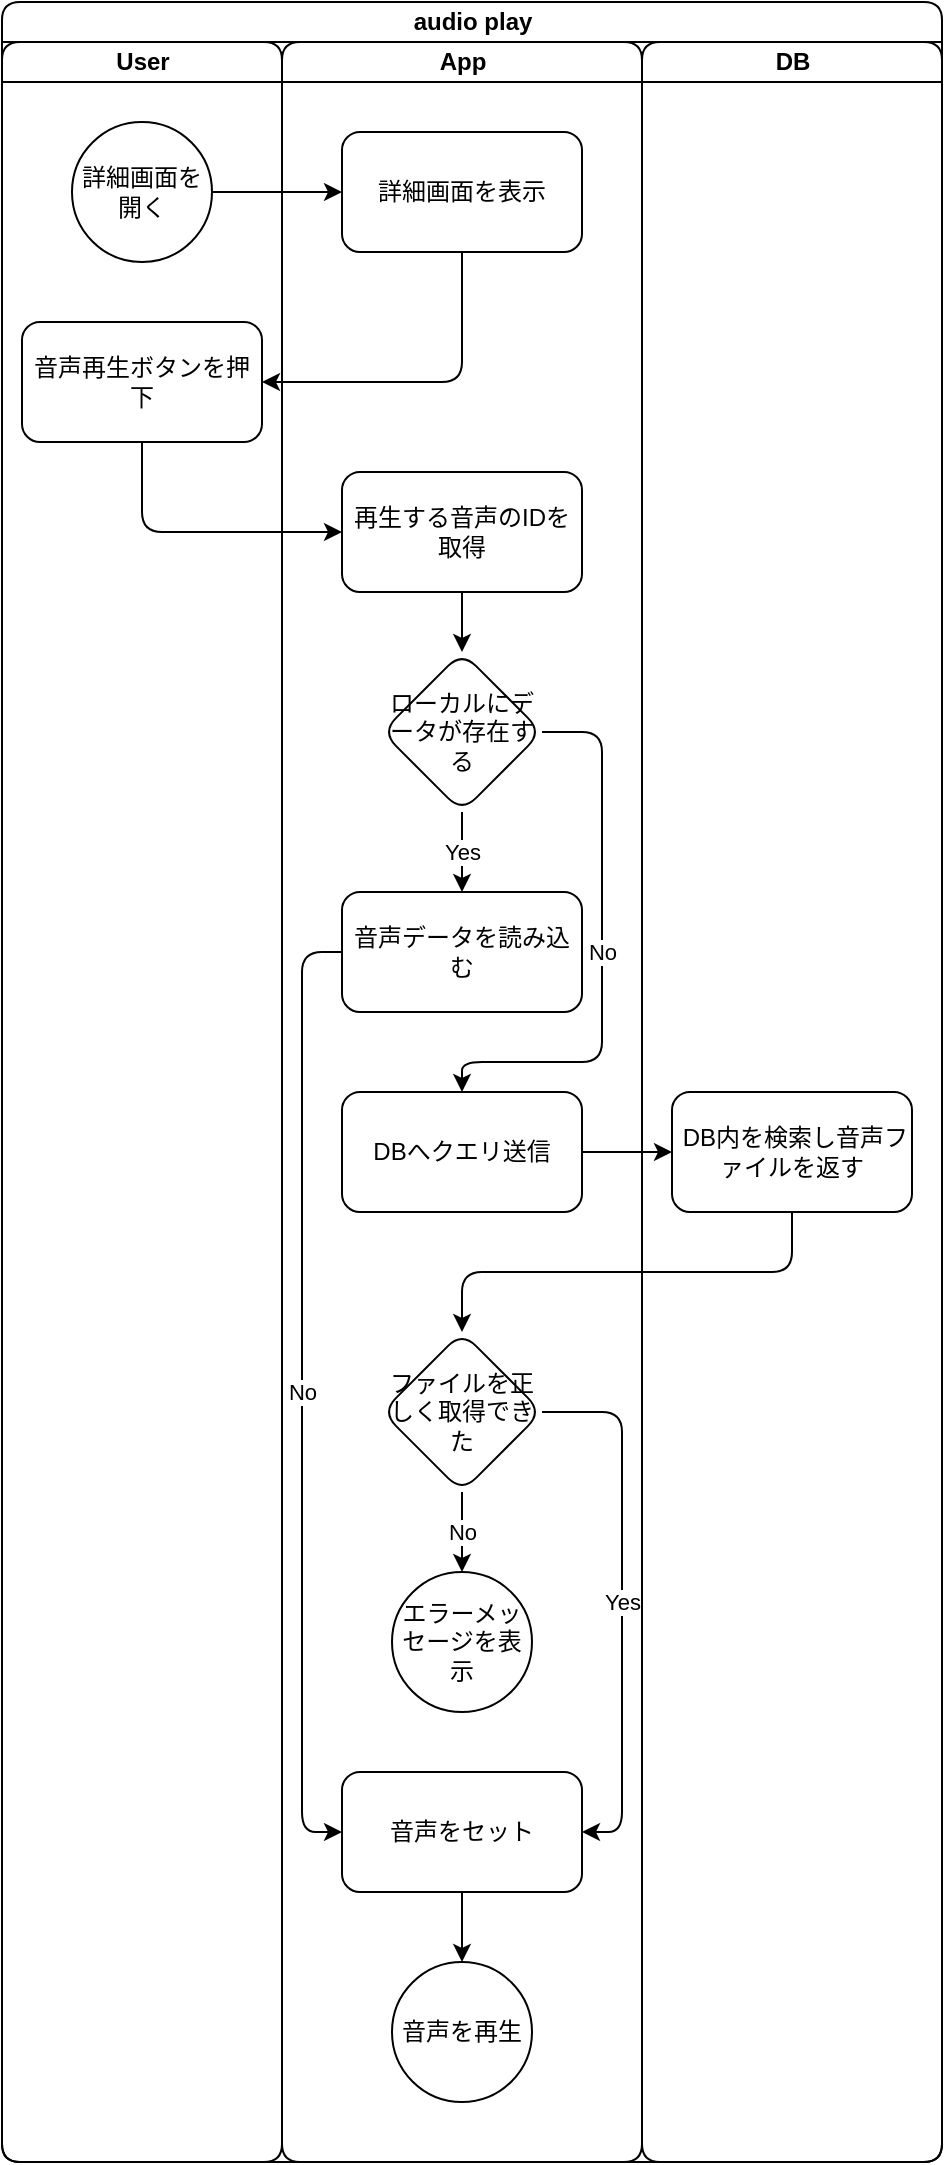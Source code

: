 <mxfile version="28.0.7">
  <diagram name="ページ1" id="ixvMhUvqegZui-Gaf56H">
    <mxGraphModel dx="926" dy="566" grid="1" gridSize="10" guides="1" tooltips="1" connect="1" arrows="1" fold="1" page="1" pageScale="1" pageWidth="827" pageHeight="1169" math="0" shadow="0">
      <root>
        <mxCell id="0" />
        <mxCell id="1" parent="0" />
        <mxCell id="TwlCqmL6k3qDxNwziJxh-1" value="audio play" style="swimlane;childLayout=stackLayout;resizeParent=1;resizeParentMax=0;startSize=20;html=1;rounded=1;" parent="1" vertex="1">
          <mxGeometry x="80" y="40" width="470" height="1080" as="geometry" />
        </mxCell>
        <mxCell id="TwlCqmL6k3qDxNwziJxh-2" value="User" style="swimlane;startSize=20;html=1;rounded=1;" parent="TwlCqmL6k3qDxNwziJxh-1" vertex="1">
          <mxGeometry y="20" width="140" height="1060" as="geometry" />
        </mxCell>
        <mxCell id="TwlCqmL6k3qDxNwziJxh-6" value="詳細画面を開く" style="ellipse;whiteSpace=wrap;html=1;rounded=1;" parent="TwlCqmL6k3qDxNwziJxh-2" vertex="1">
          <mxGeometry x="35" y="40" width="70" height="70" as="geometry" />
        </mxCell>
        <mxCell id="TwlCqmL6k3qDxNwziJxh-11" value="音声再生ボタンを押下" style="whiteSpace=wrap;html=1;rounded=1;" parent="TwlCqmL6k3qDxNwziJxh-2" vertex="1">
          <mxGeometry x="10" y="140" width="120" height="60" as="geometry" />
        </mxCell>
        <mxCell id="TwlCqmL6k3qDxNwziJxh-3" value="App" style="swimlane;startSize=20;html=1;rounded=1;" parent="TwlCqmL6k3qDxNwziJxh-1" vertex="1">
          <mxGeometry x="140" y="20" width="180" height="1060" as="geometry" />
        </mxCell>
        <mxCell id="TwlCqmL6k3qDxNwziJxh-7" value="詳細画面を表示" style="whiteSpace=wrap;html=1;rounded=1;" parent="TwlCqmL6k3qDxNwziJxh-3" vertex="1">
          <mxGeometry x="30" y="45" width="120" height="60" as="geometry" />
        </mxCell>
        <mxCell id="Nr4vIgIHicLwmZtwoVlx-9" value="No" style="edgeStyle=orthogonalEdgeStyle;rounded=1;orthogonalLoop=1;jettySize=auto;html=1;exitX=0.5;exitY=1;exitDx=0;exitDy=0;" edge="1" parent="TwlCqmL6k3qDxNwziJxh-3" source="TwlCqmL6k3qDxNwziJxh-20" target="TwlCqmL6k3qDxNwziJxh-33">
          <mxGeometry relative="1" as="geometry" />
        </mxCell>
        <mxCell id="Nr4vIgIHicLwmZtwoVlx-25" value="Yes" style="edgeStyle=orthogonalEdgeStyle;rounded=1;orthogonalLoop=1;jettySize=auto;html=1;exitX=1;exitY=0.5;exitDx=0;exitDy=0;entryX=1;entryY=0.5;entryDx=0;entryDy=0;" edge="1" parent="TwlCqmL6k3qDxNwziJxh-3" source="TwlCqmL6k3qDxNwziJxh-20" target="Nr4vIgIHicLwmZtwoVlx-11">
          <mxGeometry relative="1" as="geometry" />
        </mxCell>
        <mxCell id="TwlCqmL6k3qDxNwziJxh-20" value="ファイルを正しく取得できた" style="rhombus;whiteSpace=wrap;html=1;rounded=1;" parent="TwlCqmL6k3qDxNwziJxh-3" vertex="1">
          <mxGeometry x="50" y="645" width="80" height="80" as="geometry" />
        </mxCell>
        <mxCell id="TwlCqmL6k3qDxNwziJxh-33" value="エラーメッセージを表示" style="ellipse;whiteSpace=wrap;html=1;rounded=1;" parent="TwlCqmL6k3qDxNwziJxh-3" vertex="1">
          <mxGeometry x="55" y="765" width="70" height="70" as="geometry" />
        </mxCell>
        <mxCell id="Nr4vIgIHicLwmZtwoVlx-4" value="" style="edgeStyle=orthogonalEdgeStyle;rounded=1;orthogonalLoop=1;jettySize=auto;html=1;" edge="1" parent="TwlCqmL6k3qDxNwziJxh-3" source="Nr4vIgIHicLwmZtwoVlx-1" target="Nr4vIgIHicLwmZtwoVlx-3">
          <mxGeometry relative="1" as="geometry" />
        </mxCell>
        <mxCell id="Nr4vIgIHicLwmZtwoVlx-1" value="再生する音声のIDを取得" style="whiteSpace=wrap;html=1;rounded=1;" vertex="1" parent="TwlCqmL6k3qDxNwziJxh-3">
          <mxGeometry x="30" y="215" width="120" height="60" as="geometry" />
        </mxCell>
        <mxCell id="Nr4vIgIHicLwmZtwoVlx-17" value="Yes" style="edgeStyle=orthogonalEdgeStyle;rounded=1;orthogonalLoop=1;jettySize=auto;html=1;exitX=0.5;exitY=1;exitDx=0;exitDy=0;entryX=0.5;entryY=0;entryDx=0;entryDy=0;" edge="1" parent="TwlCqmL6k3qDxNwziJxh-3" source="Nr4vIgIHicLwmZtwoVlx-3" target="Nr4vIgIHicLwmZtwoVlx-16">
          <mxGeometry relative="1" as="geometry" />
        </mxCell>
        <mxCell id="Nr4vIgIHicLwmZtwoVlx-22" value="No" style="edgeStyle=orthogonalEdgeStyle;rounded=1;orthogonalLoop=1;jettySize=auto;html=1;exitX=1;exitY=0.5;exitDx=0;exitDy=0;entryX=0.5;entryY=0;entryDx=0;entryDy=0;" edge="1" parent="TwlCqmL6k3qDxNwziJxh-3" source="Nr4vIgIHicLwmZtwoVlx-3" target="Nr4vIgIHicLwmZtwoVlx-5">
          <mxGeometry relative="1" as="geometry">
            <Array as="points">
              <mxPoint x="160" y="345" />
              <mxPoint x="160" y="510" />
              <mxPoint x="90" y="510" />
            </Array>
          </mxGeometry>
        </mxCell>
        <mxCell id="Nr4vIgIHicLwmZtwoVlx-3" value="ローカルにデータが存在する" style="rhombus;whiteSpace=wrap;html=1;rounded=1;" vertex="1" parent="TwlCqmL6k3qDxNwziJxh-3">
          <mxGeometry x="50" y="305" width="80" height="80" as="geometry" />
        </mxCell>
        <mxCell id="Nr4vIgIHicLwmZtwoVlx-5" value="DBへクエリ送信" style="whiteSpace=wrap;html=1;rounded=1;" vertex="1" parent="TwlCqmL6k3qDxNwziJxh-3">
          <mxGeometry x="30" y="525" width="120" height="60" as="geometry" />
        </mxCell>
        <mxCell id="Nr4vIgIHicLwmZtwoVlx-28" value="" style="edgeStyle=orthogonalEdgeStyle;rounded=1;orthogonalLoop=1;jettySize=auto;html=1;" edge="1" parent="TwlCqmL6k3qDxNwziJxh-3" source="Nr4vIgIHicLwmZtwoVlx-11" target="Nr4vIgIHicLwmZtwoVlx-27">
          <mxGeometry relative="1" as="geometry" />
        </mxCell>
        <mxCell id="Nr4vIgIHicLwmZtwoVlx-11" value="音声をセット" style="whiteSpace=wrap;html=1;rounded=1;" vertex="1" parent="TwlCqmL6k3qDxNwziJxh-3">
          <mxGeometry x="30" y="865" width="120" height="60" as="geometry" />
        </mxCell>
        <mxCell id="Nr4vIgIHicLwmZtwoVlx-23" value="No" style="edgeStyle=orthogonalEdgeStyle;rounded=1;orthogonalLoop=1;jettySize=auto;html=1;exitX=0;exitY=0.5;exitDx=0;exitDy=0;entryX=0;entryY=0.5;entryDx=0;entryDy=0;" edge="1" parent="TwlCqmL6k3qDxNwziJxh-3" source="Nr4vIgIHicLwmZtwoVlx-16" target="Nr4vIgIHicLwmZtwoVlx-11">
          <mxGeometry relative="1" as="geometry" />
        </mxCell>
        <mxCell id="Nr4vIgIHicLwmZtwoVlx-16" value="音声データを読み込む" style="whiteSpace=wrap;html=1;rounded=1;" vertex="1" parent="TwlCqmL6k3qDxNwziJxh-3">
          <mxGeometry x="30" y="425" width="120" height="60" as="geometry" />
        </mxCell>
        <mxCell id="Nr4vIgIHicLwmZtwoVlx-27" value="音声を再生" style="ellipse;whiteSpace=wrap;html=1;rounded=1;" vertex="1" parent="TwlCqmL6k3qDxNwziJxh-3">
          <mxGeometry x="55" y="960" width="70" height="70" as="geometry" />
        </mxCell>
        <mxCell id="TwlCqmL6k3qDxNwziJxh-4" value="DB" style="swimlane;startSize=20;html=1;rounded=1;" parent="TwlCqmL6k3qDxNwziJxh-1" vertex="1">
          <mxGeometry x="320" y="20" width="150" height="1060" as="geometry" />
        </mxCell>
        <mxCell id="TwlCqmL6k3qDxNwziJxh-16" value="&amp;nbsp;DB内を検索し音声ファイルを返す" style="whiteSpace=wrap;html=1;rounded=1;" parent="TwlCqmL6k3qDxNwziJxh-4" vertex="1">
          <mxGeometry x="15" y="525" width="120" height="60" as="geometry" />
        </mxCell>
        <mxCell id="TwlCqmL6k3qDxNwziJxh-12" style="edgeStyle=orthogonalEdgeStyle;rounded=1;orthogonalLoop=1;jettySize=auto;html=1;exitX=0.5;exitY=1;exitDx=0;exitDy=0;entryX=1;entryY=0.5;entryDx=0;entryDy=0;" parent="TwlCqmL6k3qDxNwziJxh-1" source="TwlCqmL6k3qDxNwziJxh-7" target="TwlCqmL6k3qDxNwziJxh-11" edge="1">
          <mxGeometry relative="1" as="geometry" />
        </mxCell>
        <mxCell id="Nr4vIgIHicLwmZtwoVlx-2" style="edgeStyle=orthogonalEdgeStyle;rounded=1;orthogonalLoop=1;jettySize=auto;html=1;exitX=0.5;exitY=1;exitDx=0;exitDy=0;entryX=0;entryY=0.5;entryDx=0;entryDy=0;" edge="1" parent="TwlCqmL6k3qDxNwziJxh-1" source="TwlCqmL6k3qDxNwziJxh-11" target="Nr4vIgIHicLwmZtwoVlx-1">
          <mxGeometry relative="1" as="geometry" />
        </mxCell>
        <mxCell id="Nr4vIgIHicLwmZtwoVlx-8" style="edgeStyle=orthogonalEdgeStyle;rounded=1;orthogonalLoop=1;jettySize=auto;html=1;exitX=0.5;exitY=1;exitDx=0;exitDy=0;" edge="1" parent="TwlCqmL6k3qDxNwziJxh-1" source="TwlCqmL6k3qDxNwziJxh-16" target="TwlCqmL6k3qDxNwziJxh-20">
          <mxGeometry relative="1" as="geometry" />
        </mxCell>
        <mxCell id="Nr4vIgIHicLwmZtwoVlx-21" style="edgeStyle=orthogonalEdgeStyle;rounded=1;orthogonalLoop=1;jettySize=auto;html=1;exitX=1;exitY=0.5;exitDx=0;exitDy=0;" edge="1" parent="TwlCqmL6k3qDxNwziJxh-1" source="TwlCqmL6k3qDxNwziJxh-6" target="TwlCqmL6k3qDxNwziJxh-7">
          <mxGeometry relative="1" as="geometry" />
        </mxCell>
        <mxCell id="Nr4vIgIHicLwmZtwoVlx-24" style="edgeStyle=orthogonalEdgeStyle;rounded=1;orthogonalLoop=1;jettySize=auto;html=1;exitX=1;exitY=0.5;exitDx=0;exitDy=0;entryX=0;entryY=0.5;entryDx=0;entryDy=0;" edge="1" parent="TwlCqmL6k3qDxNwziJxh-1" source="Nr4vIgIHicLwmZtwoVlx-5" target="TwlCqmL6k3qDxNwziJxh-16">
          <mxGeometry relative="1" as="geometry" />
        </mxCell>
      </root>
    </mxGraphModel>
  </diagram>
</mxfile>

